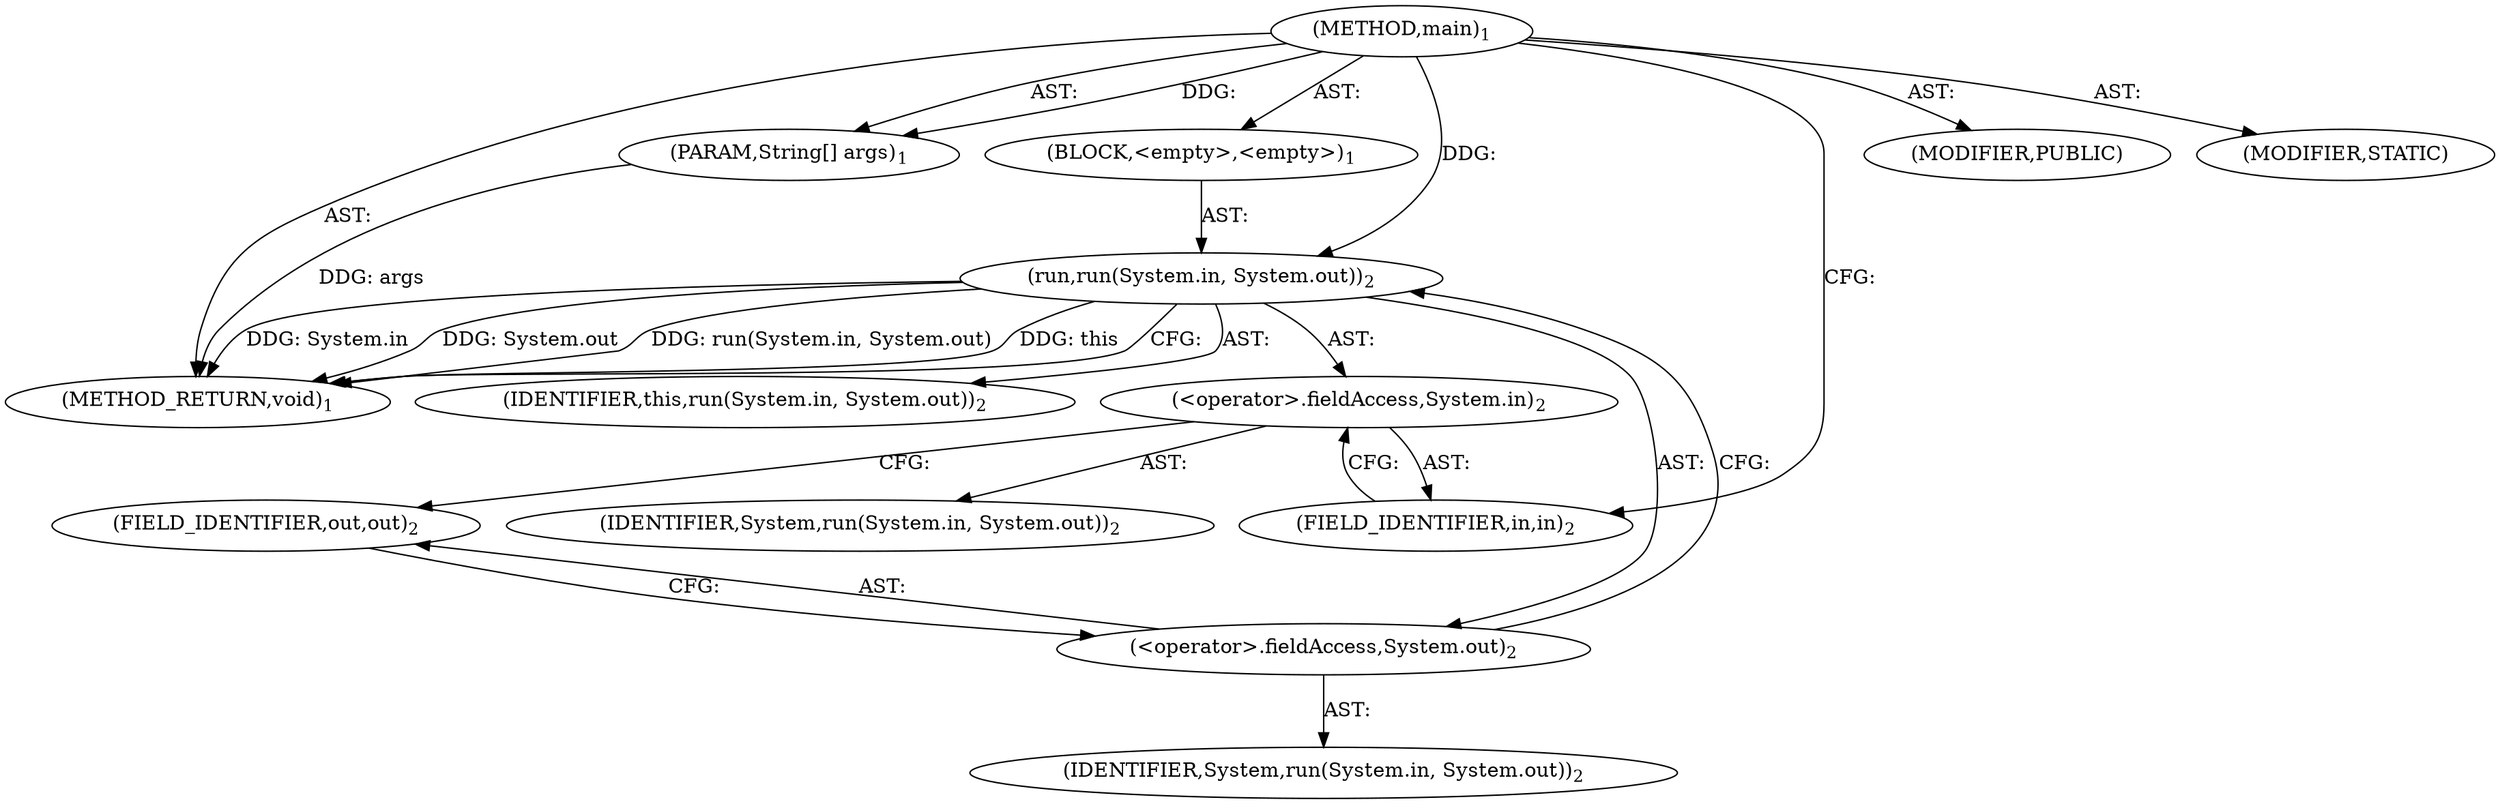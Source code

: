 digraph "main" {  
"17" [label = <(METHOD,main)<SUB>1</SUB>> ]
"18" [label = <(PARAM,String[] args)<SUB>1</SUB>> ]
"19" [label = <(BLOCK,&lt;empty&gt;,&lt;empty&gt;)<SUB>1</SUB>> ]
"20" [label = <(run,run(System.in, System.out))<SUB>2</SUB>> ]
"21" [label = <(IDENTIFIER,this,run(System.in, System.out))<SUB>2</SUB>> ]
"22" [label = <(&lt;operator&gt;.fieldAccess,System.in)<SUB>2</SUB>> ]
"23" [label = <(IDENTIFIER,System,run(System.in, System.out))<SUB>2</SUB>> ]
"24" [label = <(FIELD_IDENTIFIER,in,in)<SUB>2</SUB>> ]
"25" [label = <(&lt;operator&gt;.fieldAccess,System.out)<SUB>2</SUB>> ]
"26" [label = <(IDENTIFIER,System,run(System.in, System.out))<SUB>2</SUB>> ]
"27" [label = <(FIELD_IDENTIFIER,out,out)<SUB>2</SUB>> ]
"28" [label = <(MODIFIER,PUBLIC)> ]
"29" [label = <(MODIFIER,STATIC)> ]
"30" [label = <(METHOD_RETURN,void)<SUB>1</SUB>> ]
  "17" -> "18"  [ label = "AST: "] 
  "17" -> "19"  [ label = "AST: "] 
  "17" -> "28"  [ label = "AST: "] 
  "17" -> "29"  [ label = "AST: "] 
  "17" -> "30"  [ label = "AST: "] 
  "19" -> "20"  [ label = "AST: "] 
  "20" -> "21"  [ label = "AST: "] 
  "20" -> "22"  [ label = "AST: "] 
  "20" -> "25"  [ label = "AST: "] 
  "22" -> "23"  [ label = "AST: "] 
  "22" -> "24"  [ label = "AST: "] 
  "25" -> "26"  [ label = "AST: "] 
  "25" -> "27"  [ label = "AST: "] 
  "20" -> "30"  [ label = "CFG: "] 
  "22" -> "27"  [ label = "CFG: "] 
  "25" -> "20"  [ label = "CFG: "] 
  "24" -> "22"  [ label = "CFG: "] 
  "27" -> "25"  [ label = "CFG: "] 
  "17" -> "24"  [ label = "CFG: "] 
  "18" -> "30"  [ label = "DDG: args"] 
  "20" -> "30"  [ label = "DDG: System.in"] 
  "20" -> "30"  [ label = "DDG: System.out"] 
  "20" -> "30"  [ label = "DDG: run(System.in, System.out)"] 
  "20" -> "30"  [ label = "DDG: this"] 
  "17" -> "18"  [ label = "DDG: "] 
  "17" -> "20"  [ label = "DDG: "] 
}
